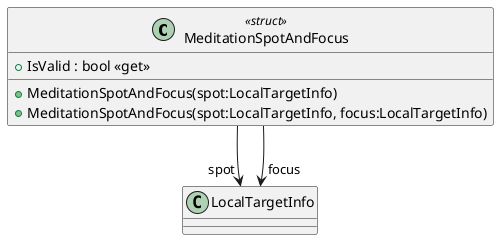 @startuml
class MeditationSpotAndFocus <<struct>> {
    + IsValid : bool <<get>>
    + MeditationSpotAndFocus(spot:LocalTargetInfo)
    + MeditationSpotAndFocus(spot:LocalTargetInfo, focus:LocalTargetInfo)
}
MeditationSpotAndFocus --> "spot" LocalTargetInfo
MeditationSpotAndFocus --> "focus" LocalTargetInfo
@enduml
